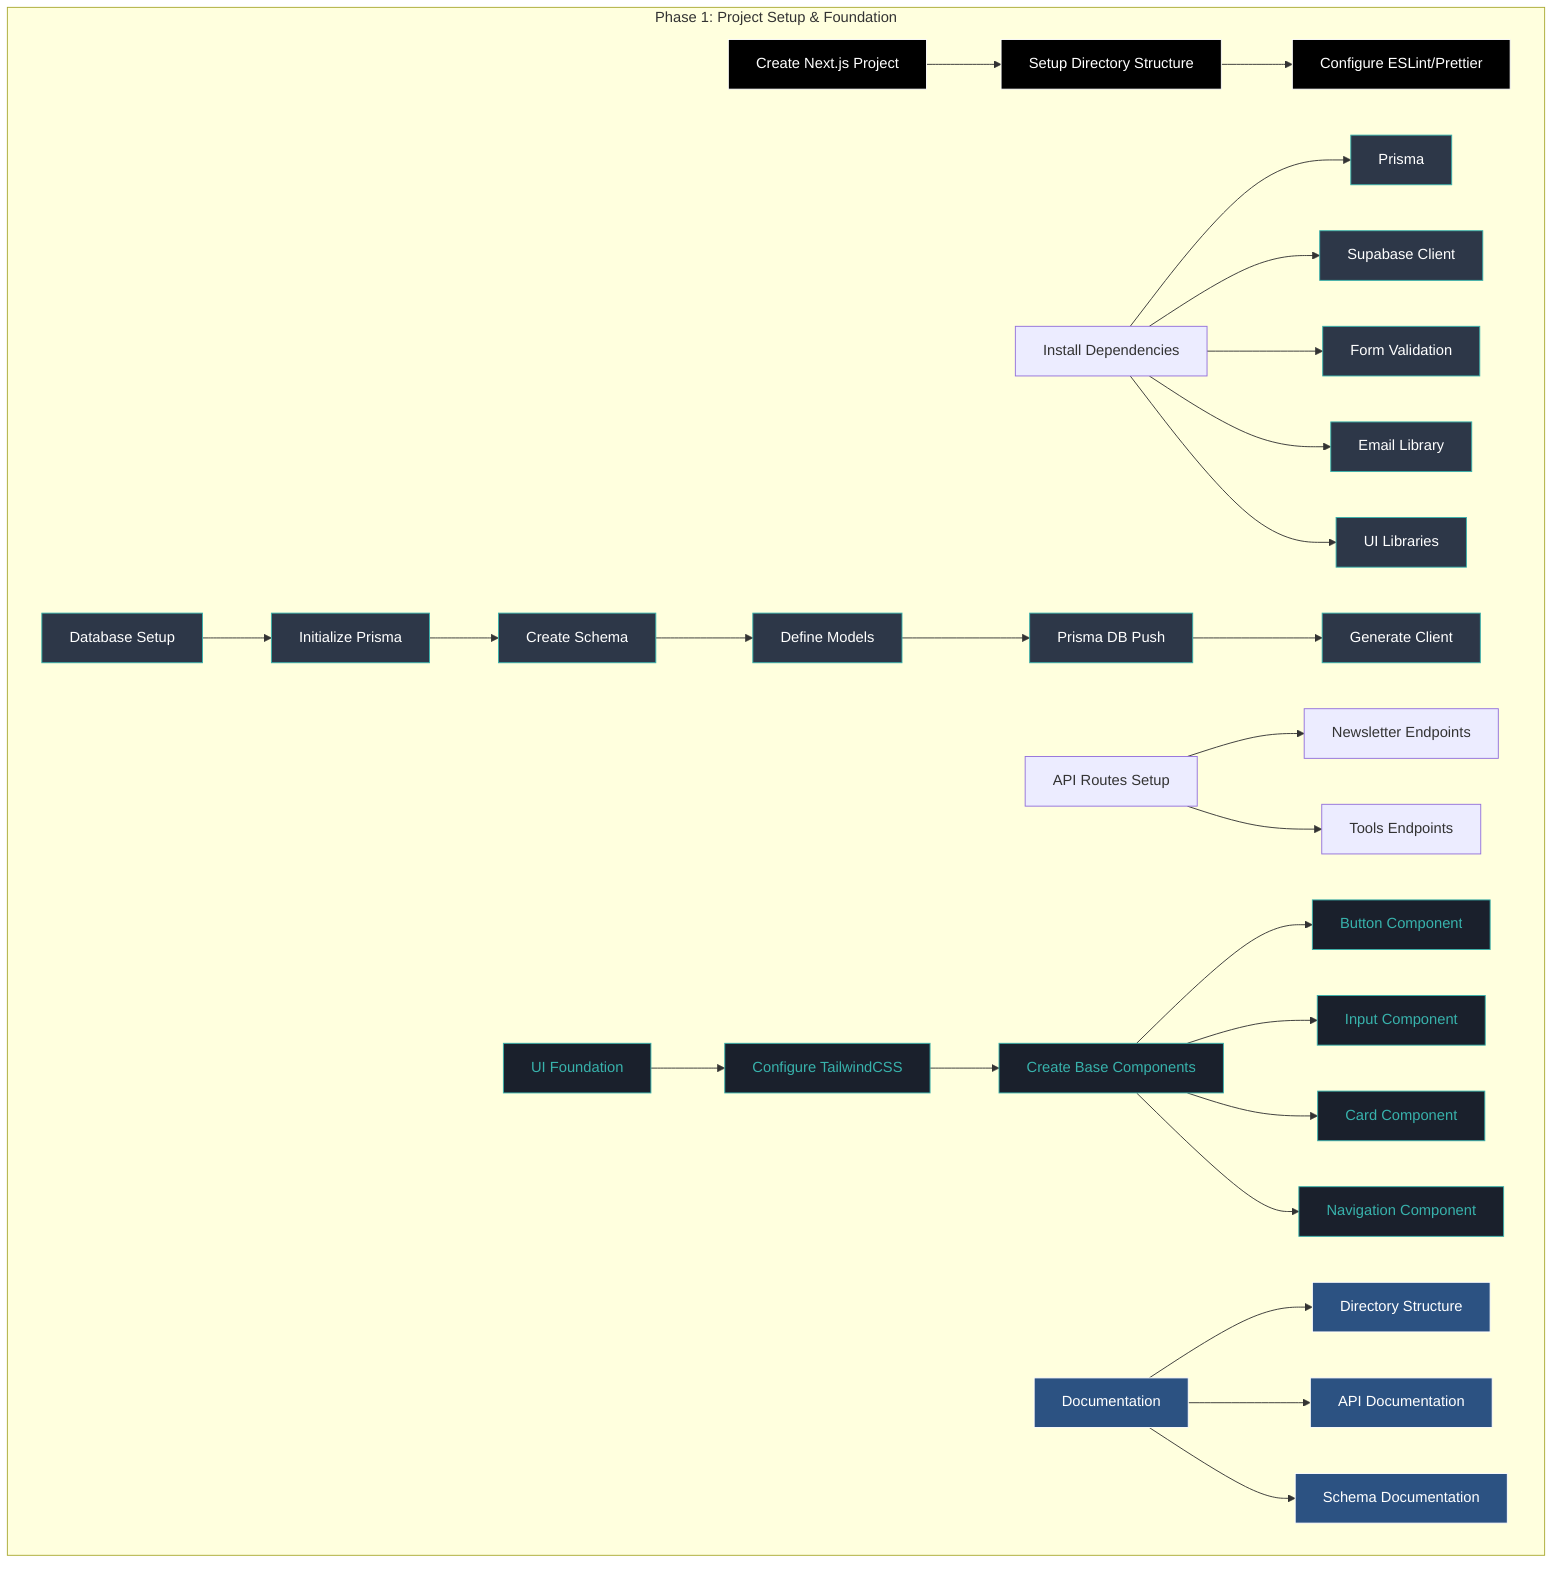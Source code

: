 flowchart TB
    subgraph "Phase 1: Project Setup & Foundation"
        A[Create Next.js Project] --> B[Setup Directory Structure]
        B --> C[Configure ESLint/Prettier]
        
        D[Install Dependencies] --> E[Prisma]
        D --> F[Supabase Client]
        D --> G[Form Validation]
        D --> H[Email Library]
        D --> I[UI Libraries]
        
        J[Database Setup] --> K[Initialize Prisma]
        K --> L[Create Schema]
        L --> M[Define Models]
        M --> N[Prisma DB Push]
        N --> O[Generate Client]
        
        P[API Routes Setup] --> Q[Newsletter Endpoints]
        P --> R[Tools Endpoints]
        
        S[UI Foundation] --> T[Configure TailwindCSS]
        T --> U[Create Base Components]
        U --> V[Button Component]
        U --> W[Input Component]
        U --> X[Card Component]
        U --> Y[Navigation Component]
        
        Z[Documentation] --> AA[Directory Structure]
        Z --> AB[API Documentation]
        Z --> AC[Schema Documentation]
    end
    
    classDef nextjs fill:#000000,color:#ffffff,stroke:#ffffff
    classDef prisma fill:#2D3748,color:#ffffff,stroke:#38B2AC
    classDef ui fill:#1A202C,color:#38B2AC,stroke:#38B2AC
    classDef docs fill:#2C5282,color:#ffffff,stroke:#ffffff
    
    class A,B,C nextjs
    class E,F,G,H,I,J,K,L,M,N,O prisma
    class S,T,U,V,W,X,Y ui
    class Z,AA,AB,AC docs